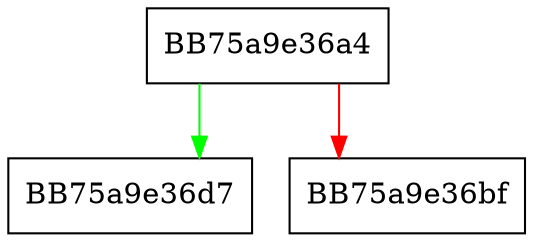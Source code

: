 digraph priv_size_from_mapping_size {
  node [shape="box"];
  graph [splines=ortho];
  BB75a9e36a4 -> BB75a9e36d7 [color="green"];
  BB75a9e36a4 -> BB75a9e36bf [color="red"];
}